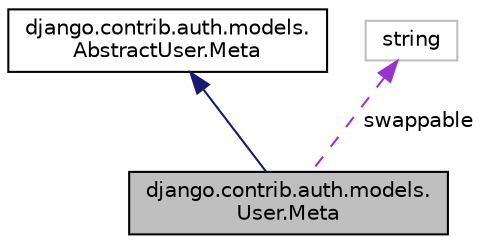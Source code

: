 digraph "django.contrib.auth.models.User.Meta"
{
 // LATEX_PDF_SIZE
  edge [fontname="Helvetica",fontsize="10",labelfontname="Helvetica",labelfontsize="10"];
  node [fontname="Helvetica",fontsize="10",shape=record];
  Node1 [label="django.contrib.auth.models.\lUser.Meta",height=0.2,width=0.4,color="black", fillcolor="grey75", style="filled", fontcolor="black",tooltip=" "];
  Node2 -> Node1 [dir="back",color="midnightblue",fontsize="10",style="solid"];
  Node2 [label="django.contrib.auth.models.\lAbstractUser.Meta",height=0.2,width=0.4,color="black", fillcolor="white", style="filled",URL="$classdjango_1_1contrib_1_1auth_1_1models_1_1_abstract_user_1_1_meta.html",tooltip=" "];
  Node3 -> Node1 [dir="back",color="darkorchid3",fontsize="10",style="dashed",label=" swappable" ];
  Node3 [label="string",height=0.2,width=0.4,color="grey75", fillcolor="white", style="filled",tooltip=" "];
}
